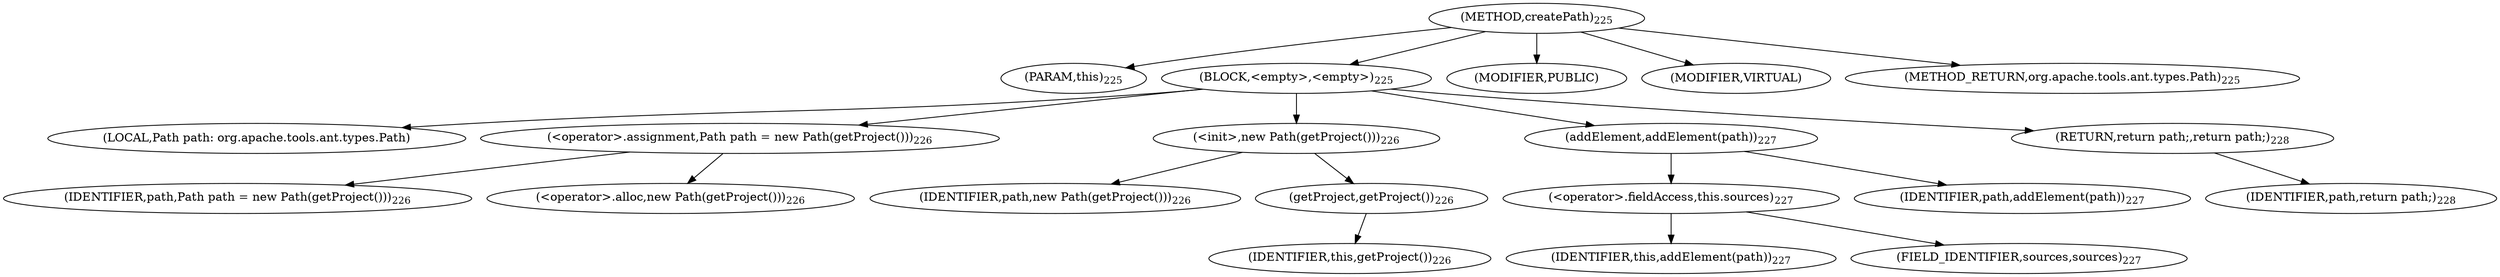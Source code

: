 digraph "createPath" {  
"235" [label = <(METHOD,createPath)<SUB>225</SUB>> ]
"14" [label = <(PARAM,this)<SUB>225</SUB>> ]
"236" [label = <(BLOCK,&lt;empty&gt;,&lt;empty&gt;)<SUB>225</SUB>> ]
"16" [label = <(LOCAL,Path path: org.apache.tools.ant.types.Path)> ]
"237" [label = <(&lt;operator&gt;.assignment,Path path = new Path(getProject()))<SUB>226</SUB>> ]
"238" [label = <(IDENTIFIER,path,Path path = new Path(getProject()))<SUB>226</SUB>> ]
"239" [label = <(&lt;operator&gt;.alloc,new Path(getProject()))<SUB>226</SUB>> ]
"240" [label = <(&lt;init&gt;,new Path(getProject()))<SUB>226</SUB>> ]
"15" [label = <(IDENTIFIER,path,new Path(getProject()))<SUB>226</SUB>> ]
"241" [label = <(getProject,getProject())<SUB>226</SUB>> ]
"13" [label = <(IDENTIFIER,this,getProject())<SUB>226</SUB>> ]
"242" [label = <(addElement,addElement(path))<SUB>227</SUB>> ]
"243" [label = <(&lt;operator&gt;.fieldAccess,this.sources)<SUB>227</SUB>> ]
"244" [label = <(IDENTIFIER,this,addElement(path))<SUB>227</SUB>> ]
"245" [label = <(FIELD_IDENTIFIER,sources,sources)<SUB>227</SUB>> ]
"246" [label = <(IDENTIFIER,path,addElement(path))<SUB>227</SUB>> ]
"247" [label = <(RETURN,return path;,return path;)<SUB>228</SUB>> ]
"248" [label = <(IDENTIFIER,path,return path;)<SUB>228</SUB>> ]
"249" [label = <(MODIFIER,PUBLIC)> ]
"250" [label = <(MODIFIER,VIRTUAL)> ]
"251" [label = <(METHOD_RETURN,org.apache.tools.ant.types.Path)<SUB>225</SUB>> ]
  "235" -> "14" 
  "235" -> "236" 
  "235" -> "249" 
  "235" -> "250" 
  "235" -> "251" 
  "236" -> "16" 
  "236" -> "237" 
  "236" -> "240" 
  "236" -> "242" 
  "236" -> "247" 
  "237" -> "238" 
  "237" -> "239" 
  "240" -> "15" 
  "240" -> "241" 
  "241" -> "13" 
  "242" -> "243" 
  "242" -> "246" 
  "243" -> "244" 
  "243" -> "245" 
  "247" -> "248" 
}
